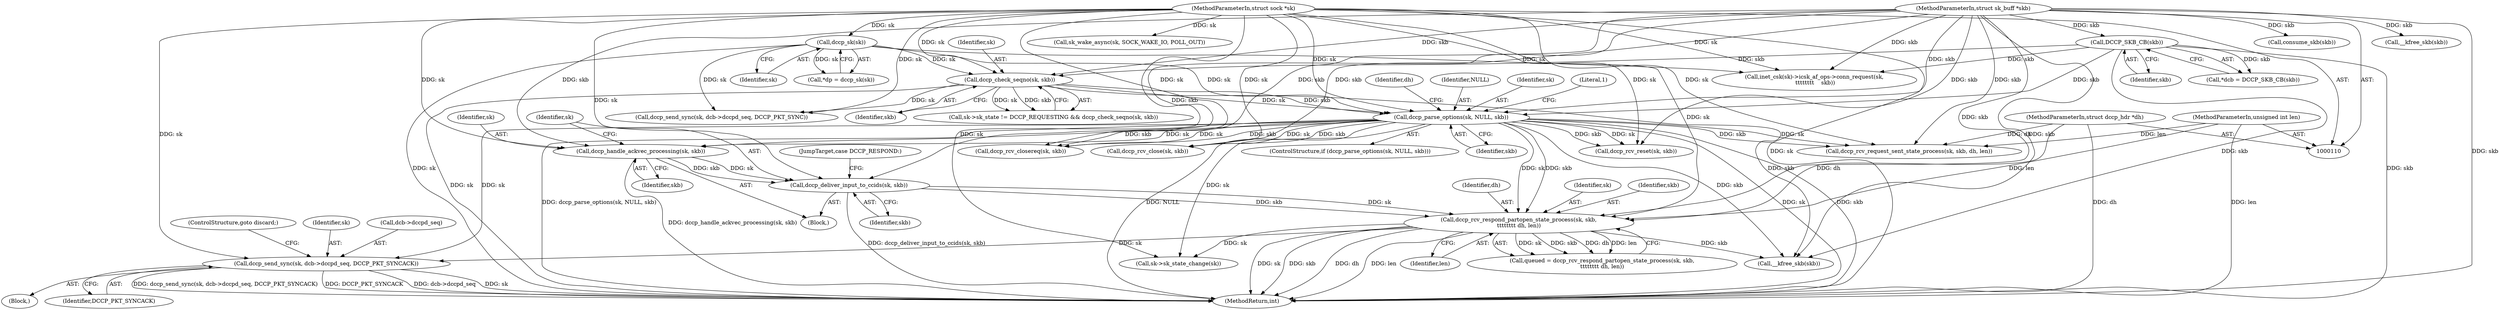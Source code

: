 digraph "0_linux_5edabca9d4cff7f1f2b68f0bac55ef99d9798ba4@API" {
"1000367" [label="(Call,dccp_send_sync(sk, dcb->dccpd_seq, DCCP_PKT_SYNCACK))"];
"1000247" [label="(Call,dccp_parse_options(sk, NULL, skb))"];
"1000198" [label="(Call,dccp_check_seqno(sk, skb))"];
"1000119" [label="(Call,dccp_sk(sk))"];
"1000111" [label="(MethodParameterIn,struct sock *sk)"];
"1000124" [label="(Call,DCCP_SKB_CB(skb))"];
"1000112" [label="(MethodParameterIn,struct sk_buff *skb)"];
"1000328" [label="(Call,dccp_rcv_respond_partopen_state_process(sk, skb,\n\t\t\t\t\t\t\t\t dh, len))"];
"1000322" [label="(Call,dccp_deliver_input_to_ccids(sk, skb))"];
"1000319" [label="(Call,dccp_handle_ackvec_processing(sk, skb))"];
"1000113" [label="(MethodParameterIn,struct dccp_hdr *dh)"];
"1000114" [label="(MethodParameterIn,unsigned int len)"];
"1000368" [label="(Identifier,sk)"];
"1000200" [label="(Identifier,skb)"];
"1000329" [label="(Identifier,sk)"];
"1000113" [label="(MethodParameterIn,struct dccp_hdr *dh)"];
"1000332" [label="(Identifier,len)"];
"1000322" [label="(Call,dccp_deliver_input_to_ccids(sk, skb))"];
"1000124" [label="(Call,DCCP_SKB_CB(skb))"];
"1000198" [label="(Call,dccp_check_seqno(sk, skb))"];
"1000256" [label="(Identifier,dh)"];
"1000119" [label="(Call,dccp_sk(sk))"];
"1000383" [label="(MethodReturn,int)"];
"1000319" [label="(Call,dccp_handle_ackvec_processing(sk, skb))"];
"1000246" [label="(ControlStructure,if (dccp_parse_options(sk, NULL, skb)))"];
"1000158" [label="(Call,consume_skb(skb))"];
"1000249" [label="(Identifier,NULL)"];
"1000330" [label="(Identifier,skb)"];
"1000120" [label="(Identifier,sk)"];
"1000331" [label="(Identifier,dh)"];
"1000367" [label="(Call,dccp_send_sync(sk, dcb->dccpd_seq, DCCP_PKT_SYNCACK))"];
"1000369" [label="(Call,dcb->dccpd_seq)"];
"1000239" [label="(Call,dccp_send_sync(sk, dcb->dccpd_seq, DCCP_PKT_SYNC))"];
"1000111" [label="(MethodParameterIn,struct sock *sk)"];
"1000192" [label="(Call,sk->sk_state != DCCP_REQUESTING && dccp_check_seqno(sk, skb))"];
"1000373" [label="(ControlStructure,goto discard;)"];
"1000326" [label="(Call,queued = dccp_rcv_respond_partopen_state_process(sk, skb,\n\t\t\t\t\t\t\t\t dh, len))"];
"1000247" [label="(Call,dccp_parse_options(sk, NULL, skb))"];
"1000117" [label="(Call,*dp = dccp_sk(sk))"];
"1000289" [label="(Call,dccp_rcv_close(sk, skb))"];
"1000353" [label="(Call,sk_wake_async(sk, SOCK_WAKE_IO, POLL_OUT))"];
"1000325" [label="(JumpTarget,case DCCP_RESPOND:)"];
"1000379" [label="(Call,__kfree_skb(skb))"];
"1000324" [label="(Identifier,skb)"];
"1000260" [label="(Call,dccp_rcv_reset(sk, skb))"];
"1000250" [label="(Identifier,skb)"];
"1000122" [label="(Call,*dcb = DCCP_SKB_CB(skb))"];
"1000125" [label="(Identifier,skb)"];
"1000320" [label="(Identifier,sk)"];
"1000248" [label="(Identifier,sk)"];
"1000199" [label="(Identifier,sk)"];
"1000114" [label="(MethodParameterIn,unsigned int len)"];
"1000351" [label="(Call,sk->sk_state_change(sk))"];
"1000112" [label="(MethodParameterIn,struct sk_buff *skb)"];
"1000274" [label="(Call,dccp_rcv_closereq(sk, skb))"];
"1000252" [label="(Literal,1)"];
"1000328" [label="(Call,dccp_rcv_respond_partopen_state_process(sk, skb,\n\t\t\t\t\t\t\t\t dh, len))"];
"1000314" [label="(Call,__kfree_skb(skb))"];
"1000299" [label="(Block,)"];
"1000323" [label="(Identifier,sk)"];
"1000366" [label="(Block,)"];
"1000321" [label="(Identifier,skb)"];
"1000372" [label="(Identifier,DCCP_PKT_SYNCACK)"];
"1000152" [label="(Call,inet_csk(sk)->icsk_af_ops->conn_request(sk,\n \t\t\t\t\t\t\t\t    skb))"];
"1000303" [label="(Call,dccp_rcv_request_sent_state_process(sk, skb, dh, len))"];
"1000367" -> "1000366"  [label="AST: "];
"1000367" -> "1000372"  [label="CFG: "];
"1000368" -> "1000367"  [label="AST: "];
"1000369" -> "1000367"  [label="AST: "];
"1000372" -> "1000367"  [label="AST: "];
"1000373" -> "1000367"  [label="CFG: "];
"1000367" -> "1000383"  [label="DDG: dcb->dccpd_seq"];
"1000367" -> "1000383"  [label="DDG: sk"];
"1000367" -> "1000383"  [label="DDG: dccp_send_sync(sk, dcb->dccpd_seq, DCCP_PKT_SYNCACK)"];
"1000367" -> "1000383"  [label="DDG: DCCP_PKT_SYNCACK"];
"1000247" -> "1000367"  [label="DDG: sk"];
"1000328" -> "1000367"  [label="DDG: sk"];
"1000111" -> "1000367"  [label="DDG: sk"];
"1000247" -> "1000246"  [label="AST: "];
"1000247" -> "1000250"  [label="CFG: "];
"1000248" -> "1000247"  [label="AST: "];
"1000249" -> "1000247"  [label="AST: "];
"1000250" -> "1000247"  [label="AST: "];
"1000252" -> "1000247"  [label="CFG: "];
"1000256" -> "1000247"  [label="CFG: "];
"1000247" -> "1000383"  [label="DDG: sk"];
"1000247" -> "1000383"  [label="DDG: skb"];
"1000247" -> "1000383"  [label="DDG: dccp_parse_options(sk, NULL, skb)"];
"1000247" -> "1000383"  [label="DDG: NULL"];
"1000198" -> "1000247"  [label="DDG: sk"];
"1000198" -> "1000247"  [label="DDG: skb"];
"1000119" -> "1000247"  [label="DDG: sk"];
"1000111" -> "1000247"  [label="DDG: sk"];
"1000124" -> "1000247"  [label="DDG: skb"];
"1000112" -> "1000247"  [label="DDG: skb"];
"1000247" -> "1000260"  [label="DDG: sk"];
"1000247" -> "1000260"  [label="DDG: skb"];
"1000247" -> "1000274"  [label="DDG: sk"];
"1000247" -> "1000274"  [label="DDG: skb"];
"1000247" -> "1000289"  [label="DDG: sk"];
"1000247" -> "1000289"  [label="DDG: skb"];
"1000247" -> "1000303"  [label="DDG: sk"];
"1000247" -> "1000303"  [label="DDG: skb"];
"1000247" -> "1000319"  [label="DDG: sk"];
"1000247" -> "1000319"  [label="DDG: skb"];
"1000247" -> "1000328"  [label="DDG: sk"];
"1000247" -> "1000328"  [label="DDG: skb"];
"1000247" -> "1000351"  [label="DDG: sk"];
"1000247" -> "1000379"  [label="DDG: skb"];
"1000198" -> "1000192"  [label="AST: "];
"1000198" -> "1000200"  [label="CFG: "];
"1000199" -> "1000198"  [label="AST: "];
"1000200" -> "1000198"  [label="AST: "];
"1000192" -> "1000198"  [label="CFG: "];
"1000198" -> "1000383"  [label="DDG: sk"];
"1000198" -> "1000192"  [label="DDG: sk"];
"1000198" -> "1000192"  [label="DDG: skb"];
"1000119" -> "1000198"  [label="DDG: sk"];
"1000111" -> "1000198"  [label="DDG: sk"];
"1000124" -> "1000198"  [label="DDG: skb"];
"1000112" -> "1000198"  [label="DDG: skb"];
"1000198" -> "1000239"  [label="DDG: sk"];
"1000198" -> "1000379"  [label="DDG: skb"];
"1000119" -> "1000117"  [label="AST: "];
"1000119" -> "1000120"  [label="CFG: "];
"1000120" -> "1000119"  [label="AST: "];
"1000117" -> "1000119"  [label="CFG: "];
"1000119" -> "1000383"  [label="DDG: sk"];
"1000119" -> "1000117"  [label="DDG: sk"];
"1000111" -> "1000119"  [label="DDG: sk"];
"1000119" -> "1000152"  [label="DDG: sk"];
"1000119" -> "1000239"  [label="DDG: sk"];
"1000111" -> "1000110"  [label="AST: "];
"1000111" -> "1000383"  [label="DDG: sk"];
"1000111" -> "1000152"  [label="DDG: sk"];
"1000111" -> "1000239"  [label="DDG: sk"];
"1000111" -> "1000260"  [label="DDG: sk"];
"1000111" -> "1000274"  [label="DDG: sk"];
"1000111" -> "1000289"  [label="DDG: sk"];
"1000111" -> "1000303"  [label="DDG: sk"];
"1000111" -> "1000319"  [label="DDG: sk"];
"1000111" -> "1000322"  [label="DDG: sk"];
"1000111" -> "1000328"  [label="DDG: sk"];
"1000111" -> "1000351"  [label="DDG: sk"];
"1000111" -> "1000353"  [label="DDG: sk"];
"1000124" -> "1000122"  [label="AST: "];
"1000124" -> "1000125"  [label="CFG: "];
"1000125" -> "1000124"  [label="AST: "];
"1000122" -> "1000124"  [label="CFG: "];
"1000124" -> "1000383"  [label="DDG: skb"];
"1000124" -> "1000122"  [label="DDG: skb"];
"1000112" -> "1000124"  [label="DDG: skb"];
"1000124" -> "1000152"  [label="DDG: skb"];
"1000124" -> "1000379"  [label="DDG: skb"];
"1000112" -> "1000110"  [label="AST: "];
"1000112" -> "1000383"  [label="DDG: skb"];
"1000112" -> "1000152"  [label="DDG: skb"];
"1000112" -> "1000158"  [label="DDG: skb"];
"1000112" -> "1000260"  [label="DDG: skb"];
"1000112" -> "1000274"  [label="DDG: skb"];
"1000112" -> "1000289"  [label="DDG: skb"];
"1000112" -> "1000303"  [label="DDG: skb"];
"1000112" -> "1000314"  [label="DDG: skb"];
"1000112" -> "1000319"  [label="DDG: skb"];
"1000112" -> "1000322"  [label="DDG: skb"];
"1000112" -> "1000328"  [label="DDG: skb"];
"1000112" -> "1000379"  [label="DDG: skb"];
"1000328" -> "1000326"  [label="AST: "];
"1000328" -> "1000332"  [label="CFG: "];
"1000329" -> "1000328"  [label="AST: "];
"1000330" -> "1000328"  [label="AST: "];
"1000331" -> "1000328"  [label="AST: "];
"1000332" -> "1000328"  [label="AST: "];
"1000326" -> "1000328"  [label="CFG: "];
"1000328" -> "1000383"  [label="DDG: dh"];
"1000328" -> "1000383"  [label="DDG: len"];
"1000328" -> "1000383"  [label="DDG: sk"];
"1000328" -> "1000383"  [label="DDG: skb"];
"1000328" -> "1000326"  [label="DDG: sk"];
"1000328" -> "1000326"  [label="DDG: skb"];
"1000328" -> "1000326"  [label="DDG: dh"];
"1000328" -> "1000326"  [label="DDG: len"];
"1000322" -> "1000328"  [label="DDG: sk"];
"1000322" -> "1000328"  [label="DDG: skb"];
"1000113" -> "1000328"  [label="DDG: dh"];
"1000114" -> "1000328"  [label="DDG: len"];
"1000328" -> "1000351"  [label="DDG: sk"];
"1000328" -> "1000379"  [label="DDG: skb"];
"1000322" -> "1000299"  [label="AST: "];
"1000322" -> "1000324"  [label="CFG: "];
"1000323" -> "1000322"  [label="AST: "];
"1000324" -> "1000322"  [label="AST: "];
"1000325" -> "1000322"  [label="CFG: "];
"1000322" -> "1000383"  [label="DDG: dccp_deliver_input_to_ccids(sk, skb)"];
"1000319" -> "1000322"  [label="DDG: sk"];
"1000319" -> "1000322"  [label="DDG: skb"];
"1000319" -> "1000299"  [label="AST: "];
"1000319" -> "1000321"  [label="CFG: "];
"1000320" -> "1000319"  [label="AST: "];
"1000321" -> "1000319"  [label="AST: "];
"1000323" -> "1000319"  [label="CFG: "];
"1000319" -> "1000383"  [label="DDG: dccp_handle_ackvec_processing(sk, skb)"];
"1000113" -> "1000110"  [label="AST: "];
"1000113" -> "1000383"  [label="DDG: dh"];
"1000113" -> "1000303"  [label="DDG: dh"];
"1000114" -> "1000110"  [label="AST: "];
"1000114" -> "1000383"  [label="DDG: len"];
"1000114" -> "1000303"  [label="DDG: len"];
}

